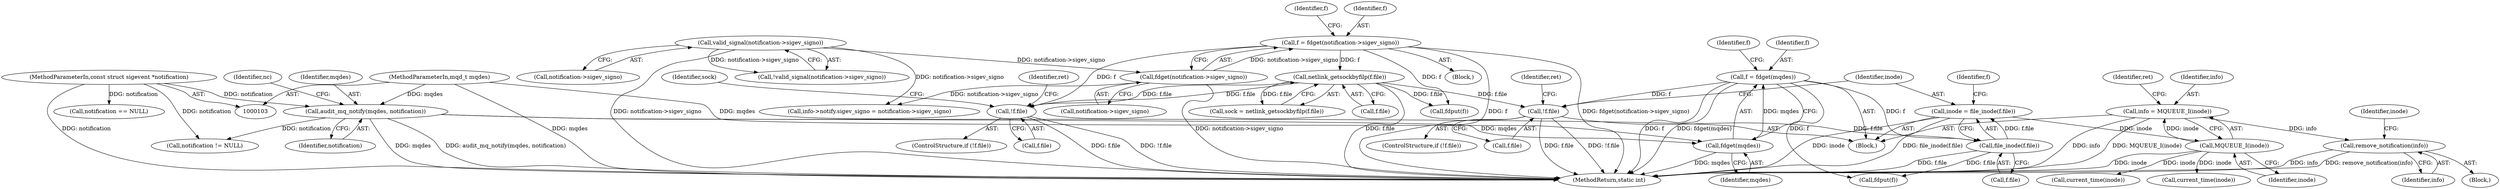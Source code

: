 digraph "0_linux_f991af3daabaecff34684fd51fac80319d1baad1@API" {
"1000337" [label="(Call,remove_notification(info))"];
"1000312" [label="(Call,info = MQUEUE_I(inode))"];
"1000314" [label="(Call,MQUEUE_I(inode))"];
"1000290" [label="(Call,inode = file_inode(f.file))"];
"1000292" [label="(Call,file_inode(f.file))"];
"1000275" [label="(Call,f = fdget(mqdes))"];
"1000277" [label="(Call,fdget(mqdes))"];
"1000113" [label="(Call,audit_mq_notify(mqdes, notification))"];
"1000104" [label="(MethodParameterIn,mqd_t mqdes)"];
"1000105" [label="(MethodParameterIn,const struct sigevent *notification)"];
"1000280" [label="(Call,!f.file)"];
"1000227" [label="(Call,netlink_getsockbyfilp(f.file))"];
"1000208" [label="(Call,f = fdget(notification->sigev_signo))"];
"1000210" [label="(Call,fdget(notification->sigev_signo))"];
"1000157" [label="(Call,valid_signal(notification->sigev_signo))"];
"1000215" [label="(Call,!f.file)"];
"1000104" [label="(MethodParameterIn,mqd_t mqdes)"];
"1000282" [label="(Identifier,f)"];
"1000317" [label="(Identifier,ret)"];
"1000341" [label="(Identifier,inode)"];
"1000291" [label="(Identifier,inode)"];
"1000276" [label="(Identifier,f)"];
"1000117" [label="(Identifier,nc)"];
"1000113" [label="(Call,audit_mq_notify(mqdes, notification))"];
"1000228" [label="(Call,f.file)"];
"1000403" [label="(Call,info->notify.sigev_signo = notification->sigev_signo)"];
"1000473" [label="(MethodReturn,static int)"];
"1000231" [label="(Call,fdput(f))"];
"1000216" [label="(Call,f.file)"];
"1000312" [label="(Call,info = MQUEUE_I(inode))"];
"1000315" [label="(Identifier,inode)"];
"1000278" [label="(Identifier,mqdes)"];
"1000279" [label="(ControlStructure,if (!f.file))"];
"1000215" [label="(Call,!f.file)"];
"1000338" [label="(Identifier,info)"];
"1000290" [label="(Call,inode = file_inode(f.file))"];
"1000171" [label="(Block,)"];
"1000325" [label="(Call,notification == NULL)"];
"1000217" [label="(Identifier,f)"];
"1000450" [label="(Call,current_time(inode))"];
"1000114" [label="(Identifier,mqdes)"];
"1000210" [label="(Call,fdget(notification->sigev_signo))"];
"1000275" [label="(Call,f = fdget(mqdes))"];
"1000156" [label="(Call,!valid_signal(notification->sigev_signo))"];
"1000313" [label="(Identifier,info)"];
"1000286" [label="(Identifier,ret)"];
"1000347" [label="(Call,current_time(inode))"];
"1000458" [label="(Call,fdput(f))"];
"1000280" [label="(Call,!f.file)"];
"1000158" [label="(Call,notification->sigev_signo)"];
"1000293" [label="(Call,f.file)"];
"1000336" [label="(Block,)"];
"1000277" [label="(Call,fdget(mqdes))"];
"1000225" [label="(Call,sock = netlink_getsockbyfilp(f.file))"];
"1000281" [label="(Call,f.file)"];
"1000221" [label="(Identifier,ret)"];
"1000292" [label="(Call,file_inode(f.file))"];
"1000209" [label="(Identifier,f)"];
"1000301" [label="(Identifier,f)"];
"1000157" [label="(Call,valid_signal(notification->sigev_signo))"];
"1000214" [label="(ControlStructure,if (!f.file))"];
"1000314" [label="(Call,MQUEUE_I(inode))"];
"1000208" [label="(Call,f = fdget(notification->sigev_signo))"];
"1000337" [label="(Call,remove_notification(info))"];
"1000123" [label="(Call,notification != NULL)"];
"1000227" [label="(Call,netlink_getsockbyfilp(f.file))"];
"1000211" [label="(Call,notification->sigev_signo)"];
"1000105" [label="(MethodParameterIn,const struct sigevent *notification)"];
"1000226" [label="(Identifier,sock)"];
"1000106" [label="(Block,)"];
"1000115" [label="(Identifier,notification)"];
"1000337" -> "1000336"  [label="AST: "];
"1000337" -> "1000338"  [label="CFG: "];
"1000338" -> "1000337"  [label="AST: "];
"1000341" -> "1000337"  [label="CFG: "];
"1000337" -> "1000473"  [label="DDG: info"];
"1000337" -> "1000473"  [label="DDG: remove_notification(info)"];
"1000312" -> "1000337"  [label="DDG: info"];
"1000312" -> "1000106"  [label="AST: "];
"1000312" -> "1000314"  [label="CFG: "];
"1000313" -> "1000312"  [label="AST: "];
"1000314" -> "1000312"  [label="AST: "];
"1000317" -> "1000312"  [label="CFG: "];
"1000312" -> "1000473"  [label="DDG: info"];
"1000312" -> "1000473"  [label="DDG: MQUEUE_I(inode)"];
"1000314" -> "1000312"  [label="DDG: inode"];
"1000314" -> "1000315"  [label="CFG: "];
"1000315" -> "1000314"  [label="AST: "];
"1000314" -> "1000473"  [label="DDG: inode"];
"1000290" -> "1000314"  [label="DDG: inode"];
"1000314" -> "1000347"  [label="DDG: inode"];
"1000314" -> "1000450"  [label="DDG: inode"];
"1000290" -> "1000106"  [label="AST: "];
"1000290" -> "1000292"  [label="CFG: "];
"1000291" -> "1000290"  [label="AST: "];
"1000292" -> "1000290"  [label="AST: "];
"1000301" -> "1000290"  [label="CFG: "];
"1000290" -> "1000473"  [label="DDG: inode"];
"1000290" -> "1000473"  [label="DDG: file_inode(f.file)"];
"1000292" -> "1000290"  [label="DDG: f.file"];
"1000292" -> "1000293"  [label="CFG: "];
"1000293" -> "1000292"  [label="AST: "];
"1000292" -> "1000473"  [label="DDG: f.file"];
"1000275" -> "1000292"  [label="DDG: f"];
"1000280" -> "1000292"  [label="DDG: f.file"];
"1000292" -> "1000458"  [label="DDG: f.file"];
"1000275" -> "1000106"  [label="AST: "];
"1000275" -> "1000277"  [label="CFG: "];
"1000276" -> "1000275"  [label="AST: "];
"1000277" -> "1000275"  [label="AST: "];
"1000282" -> "1000275"  [label="CFG: "];
"1000275" -> "1000473"  [label="DDG: f"];
"1000275" -> "1000473"  [label="DDG: fdget(mqdes)"];
"1000277" -> "1000275"  [label="DDG: mqdes"];
"1000275" -> "1000280"  [label="DDG: f"];
"1000275" -> "1000458"  [label="DDG: f"];
"1000277" -> "1000278"  [label="CFG: "];
"1000278" -> "1000277"  [label="AST: "];
"1000277" -> "1000473"  [label="DDG: mqdes"];
"1000113" -> "1000277"  [label="DDG: mqdes"];
"1000104" -> "1000277"  [label="DDG: mqdes"];
"1000113" -> "1000106"  [label="AST: "];
"1000113" -> "1000115"  [label="CFG: "];
"1000114" -> "1000113"  [label="AST: "];
"1000115" -> "1000113"  [label="AST: "];
"1000117" -> "1000113"  [label="CFG: "];
"1000113" -> "1000473"  [label="DDG: mqdes"];
"1000113" -> "1000473"  [label="DDG: audit_mq_notify(mqdes, notification)"];
"1000104" -> "1000113"  [label="DDG: mqdes"];
"1000105" -> "1000113"  [label="DDG: notification"];
"1000113" -> "1000123"  [label="DDG: notification"];
"1000104" -> "1000103"  [label="AST: "];
"1000104" -> "1000473"  [label="DDG: mqdes"];
"1000105" -> "1000103"  [label="AST: "];
"1000105" -> "1000473"  [label="DDG: notification"];
"1000105" -> "1000123"  [label="DDG: notification"];
"1000105" -> "1000325"  [label="DDG: notification"];
"1000280" -> "1000279"  [label="AST: "];
"1000280" -> "1000281"  [label="CFG: "];
"1000281" -> "1000280"  [label="AST: "];
"1000286" -> "1000280"  [label="CFG: "];
"1000291" -> "1000280"  [label="CFG: "];
"1000280" -> "1000473"  [label="DDG: !f.file"];
"1000280" -> "1000473"  [label="DDG: f.file"];
"1000227" -> "1000280"  [label="DDG: f.file"];
"1000227" -> "1000225"  [label="AST: "];
"1000227" -> "1000228"  [label="CFG: "];
"1000228" -> "1000227"  [label="AST: "];
"1000225" -> "1000227"  [label="CFG: "];
"1000227" -> "1000473"  [label="DDG: f.file"];
"1000227" -> "1000215"  [label="DDG: f.file"];
"1000227" -> "1000225"  [label="DDG: f.file"];
"1000208" -> "1000227"  [label="DDG: f"];
"1000215" -> "1000227"  [label="DDG: f.file"];
"1000227" -> "1000231"  [label="DDG: f.file"];
"1000208" -> "1000171"  [label="AST: "];
"1000208" -> "1000210"  [label="CFG: "];
"1000209" -> "1000208"  [label="AST: "];
"1000210" -> "1000208"  [label="AST: "];
"1000217" -> "1000208"  [label="CFG: "];
"1000208" -> "1000473"  [label="DDG: f"];
"1000208" -> "1000473"  [label="DDG: fdget(notification->sigev_signo)"];
"1000210" -> "1000208"  [label="DDG: notification->sigev_signo"];
"1000208" -> "1000215"  [label="DDG: f"];
"1000208" -> "1000231"  [label="DDG: f"];
"1000210" -> "1000211"  [label="CFG: "];
"1000211" -> "1000210"  [label="AST: "];
"1000210" -> "1000473"  [label="DDG: notification->sigev_signo"];
"1000157" -> "1000210"  [label="DDG: notification->sigev_signo"];
"1000210" -> "1000403"  [label="DDG: notification->sigev_signo"];
"1000157" -> "1000156"  [label="AST: "];
"1000157" -> "1000158"  [label="CFG: "];
"1000158" -> "1000157"  [label="AST: "];
"1000156" -> "1000157"  [label="CFG: "];
"1000157" -> "1000473"  [label="DDG: notification->sigev_signo"];
"1000157" -> "1000156"  [label="DDG: notification->sigev_signo"];
"1000157" -> "1000403"  [label="DDG: notification->sigev_signo"];
"1000215" -> "1000214"  [label="AST: "];
"1000215" -> "1000216"  [label="CFG: "];
"1000216" -> "1000215"  [label="AST: "];
"1000221" -> "1000215"  [label="CFG: "];
"1000226" -> "1000215"  [label="CFG: "];
"1000215" -> "1000473"  [label="DDG: f.file"];
"1000215" -> "1000473"  [label="DDG: !f.file"];
}
